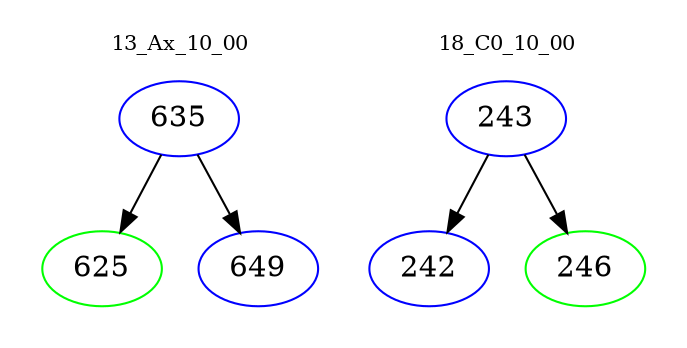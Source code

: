 digraph{
subgraph cluster_0 {
color = white
label = "13_Ax_10_00";
fontsize=10;
T0_635 [label="635", color="blue"]
T0_635 -> T0_625 [color="black"]
T0_625 [label="625", color="green"]
T0_635 -> T0_649 [color="black"]
T0_649 [label="649", color="blue"]
}
subgraph cluster_1 {
color = white
label = "18_C0_10_00";
fontsize=10;
T1_243 [label="243", color="blue"]
T1_243 -> T1_242 [color="black"]
T1_242 [label="242", color="blue"]
T1_243 -> T1_246 [color="black"]
T1_246 [label="246", color="green"]
}
}
